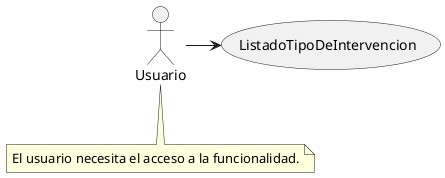 @startuml
actor Usuario as actor1
usecase ListadoTipoDeIntervencion as UC1

actor1 -> UC1

note "El usuario necesita el acceso a la funcionalidad." as N2
(actor1) .. N2
@enduml